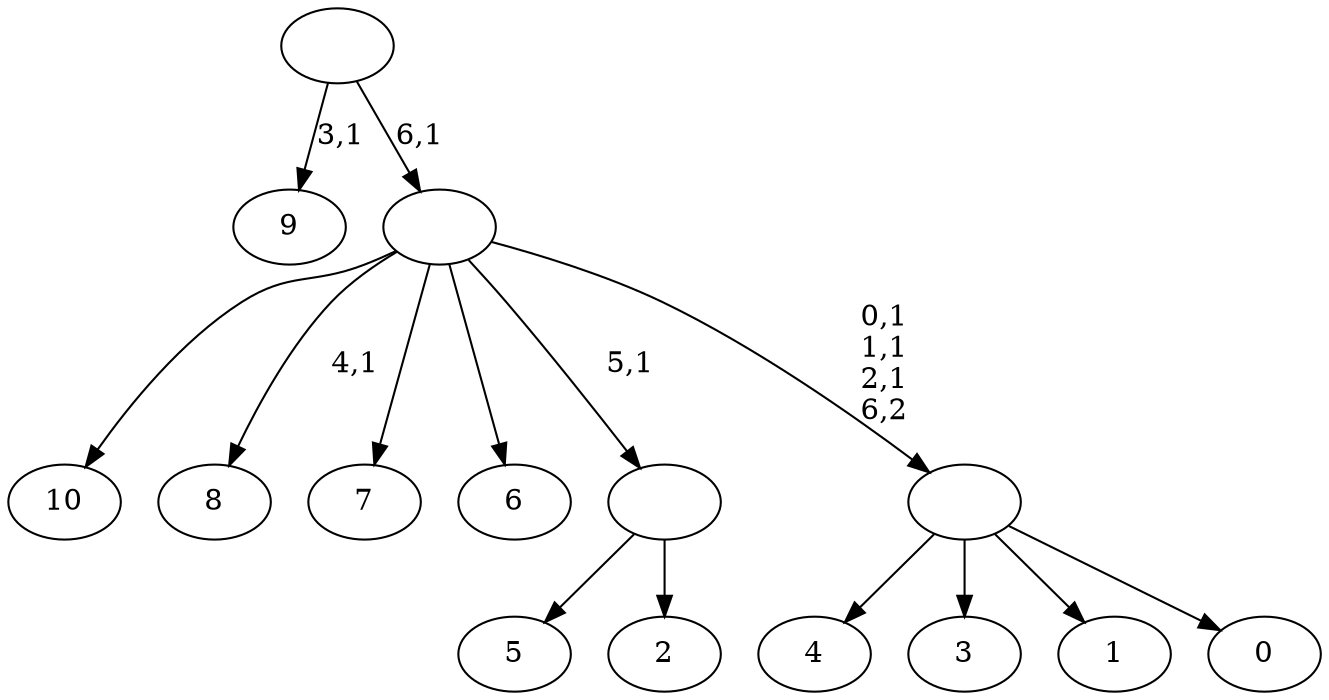 digraph T {
	18 [label="10"]
	17 [label="9"]
	15 [label="8"]
	13 [label="7"]
	12 [label="6"]
	11 [label="5"]
	10 [label="4"]
	9 [label="3"]
	8 [label="2"]
	7 [label=""]
	6 [label="1"]
	5 [label="0"]
	4 [label=""]
	1 [label=""]
	0 [label=""]
	7 -> 11 [label=""]
	7 -> 8 [label=""]
	4 -> 10 [label=""]
	4 -> 9 [label=""]
	4 -> 6 [label=""]
	4 -> 5 [label=""]
	1 -> 4 [label="0,1\n1,1\n2,1\n6,2"]
	1 -> 15 [label="4,1"]
	1 -> 18 [label=""]
	1 -> 13 [label=""]
	1 -> 12 [label=""]
	1 -> 7 [label="5,1"]
	0 -> 17 [label="3,1"]
	0 -> 1 [label="6,1"]
}

